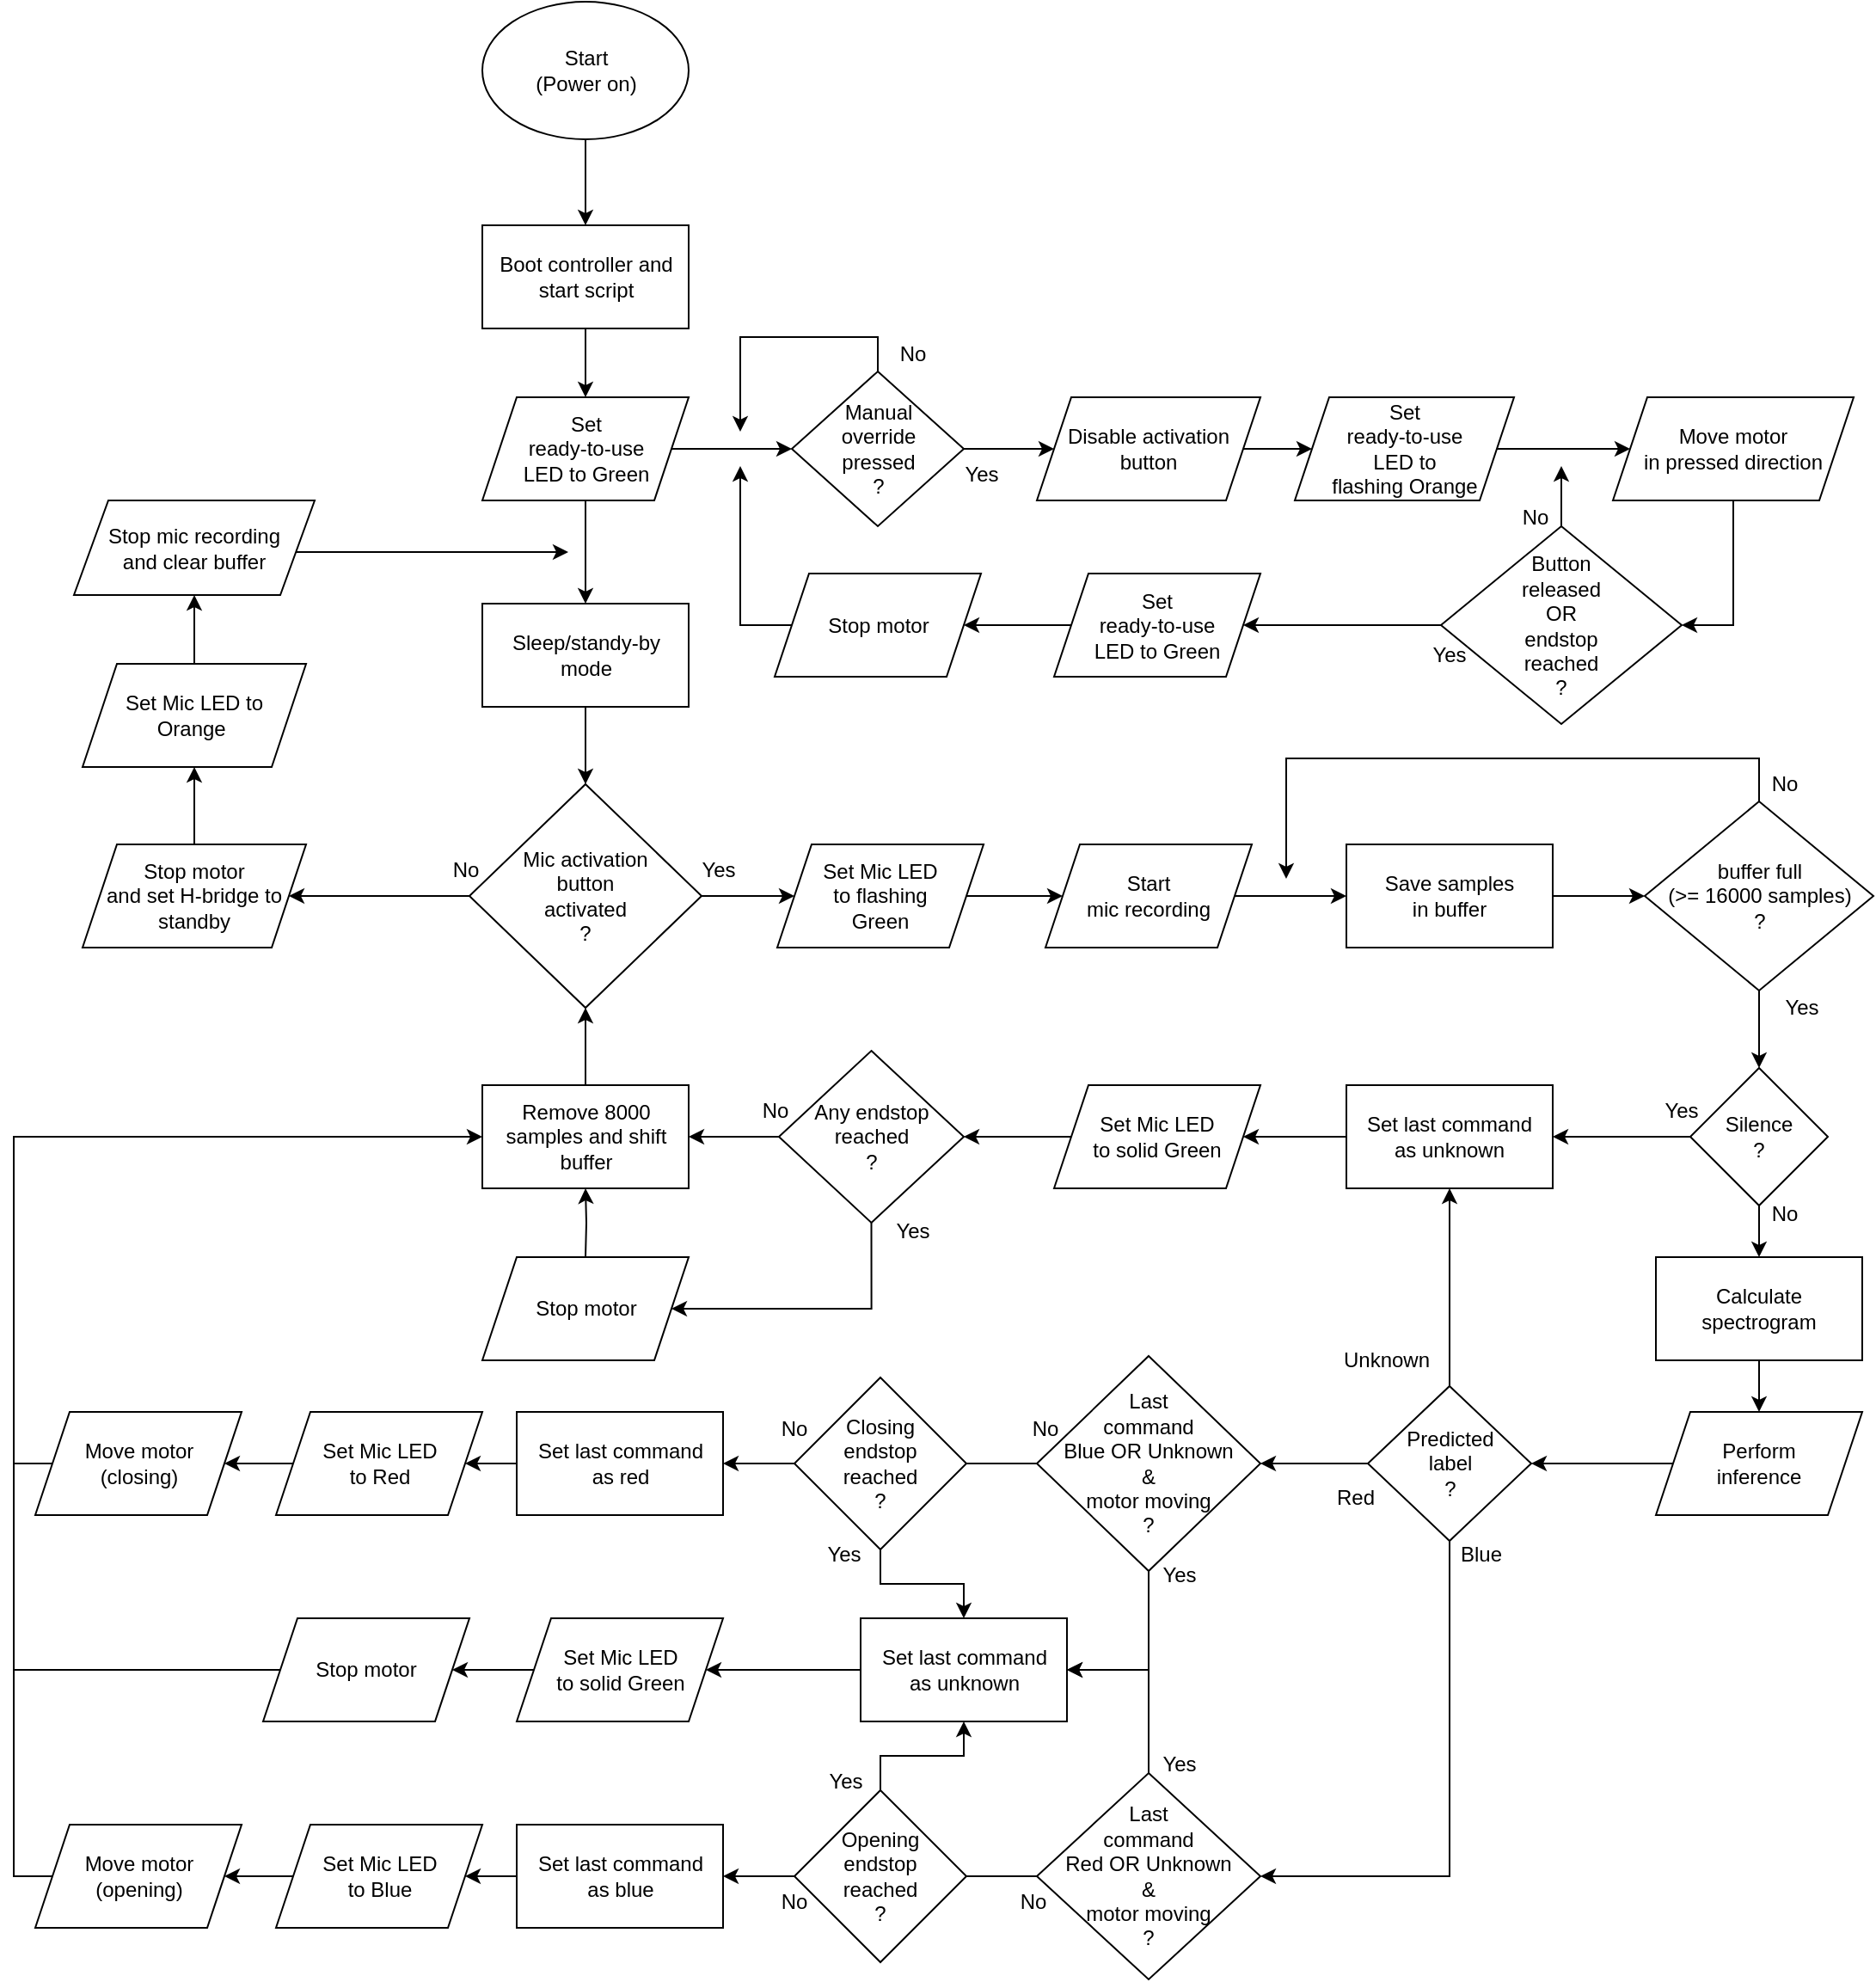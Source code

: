 <mxfile version="17.1.3" type="device"><diagram id="J5plFGRXhW9vF-Gtlup9" name="Page-1"><mxGraphModel dx="1865" dy="1658" grid="1" gridSize="10" guides="1" tooltips="1" connect="1" arrows="1" fold="1" page="1" pageScale="1" pageWidth="827" pageHeight="1169" math="0" shadow="0"><root><mxCell id="0"/><mxCell id="1" parent="0"/><mxCell id="-PSCBAO6sKov_9Q3bfPz-2" style="edgeStyle=orthogonalEdgeStyle;rounded=0;orthogonalLoop=1;jettySize=auto;html=1;exitX=0.5;exitY=1;exitDx=0;exitDy=0;entryX=0.5;entryY=0;entryDx=0;entryDy=0;" edge="1" parent="1" source="_ym-zlxyEIIe7Y3ao9NA-1" target="_ym-zlxyEIIe7Y3ao9NA-2"><mxGeometry relative="1" as="geometry"/></mxCell><mxCell id="_ym-zlxyEIIe7Y3ao9NA-1" value="Start&lt;br&gt;(Power on)" style="ellipse;whiteSpace=wrap;html=1;" parent="1" vertex="1"><mxGeometry x="182.5" y="-50" width="120" height="80" as="geometry"/></mxCell><mxCell id="-PSCBAO6sKov_9Q3bfPz-3" style="edgeStyle=orthogonalEdgeStyle;rounded=0;orthogonalLoop=1;jettySize=auto;html=1;exitX=0.5;exitY=1;exitDx=0;exitDy=0;entryX=0.5;entryY=0;entryDx=0;entryDy=0;" edge="1" parent="1" source="_ym-zlxyEIIe7Y3ao9NA-2" target="0yuQWfRNFefN2o3QIwew-13"><mxGeometry relative="1" as="geometry"/></mxCell><mxCell id="_ym-zlxyEIIe7Y3ao9NA-2" value="Boot controller and&lt;br&gt;start script" style="rounded=0;whiteSpace=wrap;html=1;" parent="1" vertex="1"><mxGeometry x="182.5" y="80" width="120" height="60" as="geometry"/></mxCell><mxCell id="_ym-zlxyEIIe7Y3ao9NA-5" style="edgeStyle=orthogonalEdgeStyle;rounded=0;orthogonalLoop=1;jettySize=auto;html=1;exitX=0.5;exitY=1;exitDx=0;exitDy=0;entryX=0.5;entryY=0;entryDx=0;entryDy=0;" parent="1" source="_ym-zlxyEIIe7Y3ao9NA-3" target="_ym-zlxyEIIe7Y3ao9NA-4" edge="1"><mxGeometry relative="1" as="geometry"/></mxCell><mxCell id="_ym-zlxyEIIe7Y3ao9NA-3" value="Sleep/standy-by&lt;br&gt;mode" style="rounded=0;whiteSpace=wrap;html=1;" parent="1" vertex="1"><mxGeometry x="182.5" y="300" width="120" height="60" as="geometry"/></mxCell><mxCell id="0yuQWfRNFefN2o3QIwew-4" style="edgeStyle=orthogonalEdgeStyle;rounded=0;orthogonalLoop=1;jettySize=auto;html=1;exitX=1;exitY=0.5;exitDx=0;exitDy=0;entryX=0;entryY=0.5;entryDx=0;entryDy=0;" parent="1" source="_ym-zlxyEIIe7Y3ao9NA-4" target="0yuQWfRNFefN2o3QIwew-5" edge="1"><mxGeometry relative="1" as="geometry"><mxPoint x="354" y="470.0" as="targetPoint"/></mxGeometry></mxCell><mxCell id="Xo-O440ZkrO7XwUu0spD-14" style="edgeStyle=orthogonalEdgeStyle;rounded=0;orthogonalLoop=1;jettySize=auto;html=1;exitX=0;exitY=0.5;exitDx=0;exitDy=0;entryX=1;entryY=0.5;entryDx=0;entryDy=0;" parent="1" source="_ym-zlxyEIIe7Y3ao9NA-4" target="Xo-O440ZkrO7XwUu0spD-13" edge="1"><mxGeometry relative="1" as="geometry"><mxPoint x="100" y="470.118" as="targetPoint"/></mxGeometry></mxCell><mxCell id="_ym-zlxyEIIe7Y3ao9NA-4" value="Mic activation&lt;br&gt;button&lt;br&gt;activated&lt;br&gt;?" style="rhombus;whiteSpace=wrap;html=1;" parent="1" vertex="1"><mxGeometry x="175" y="405" width="135" height="130" as="geometry"/></mxCell><mxCell id="_ym-zlxyEIIe7Y3ao9NA-22" style="edgeStyle=orthogonalEdgeStyle;rounded=0;orthogonalLoop=1;jettySize=auto;html=1;exitX=1;exitY=0.5;exitDx=0;exitDy=0;entryX=0;entryY=0.5;entryDx=0;entryDy=0;" parent="1" source="_ym-zlxyEIIe7Y3ao9NA-9" target="_ym-zlxyEIIe7Y3ao9NA-17" edge="1"><mxGeometry relative="1" as="geometry"/></mxCell><mxCell id="_ym-zlxyEIIe7Y3ao9NA-108" style="edgeStyle=orthogonalEdgeStyle;rounded=0;orthogonalLoop=1;jettySize=auto;html=1;exitX=0.5;exitY=0;exitDx=0;exitDy=0;" parent="1" source="_ym-zlxyEIIe7Y3ao9NA-9" edge="1"><mxGeometry relative="1" as="geometry"><mxPoint x="332.5" y="200" as="targetPoint"/><Array as="points"><mxPoint x="412.5" y="145"/><mxPoint x="332.5" y="145"/><mxPoint x="332.5" y="200"/></Array></mxGeometry></mxCell><mxCell id="_ym-zlxyEIIe7Y3ao9NA-9" value="Manual&lt;br&gt;override&lt;br&gt;pressed&lt;br&gt;?" style="rhombus;whiteSpace=wrap;html=1;" parent="1" vertex="1"><mxGeometry x="362.5" y="165" width="100" height="90" as="geometry"/></mxCell><mxCell id="_ym-zlxyEIIe7Y3ao9NA-19" style="edgeStyle=orthogonalEdgeStyle;rounded=0;orthogonalLoop=1;jettySize=auto;html=1;exitX=1;exitY=0.5;exitDx=0;exitDy=0;entryX=0;entryY=0.5;entryDx=0;entryDy=0;" parent="1" source="0yuQWfRNFefN2o3QIwew-11" target="_ym-zlxyEIIe7Y3ao9NA-18" edge="1"><mxGeometry relative="1" as="geometry"><mxPoint x="785" y="210" as="sourcePoint"/></mxGeometry></mxCell><mxCell id="0yuQWfRNFefN2o3QIwew-12" style="edgeStyle=orthogonalEdgeStyle;rounded=0;orthogonalLoop=1;jettySize=auto;html=1;exitX=1;exitY=0.5;exitDx=0;exitDy=0;entryX=0;entryY=0.5;entryDx=0;entryDy=0;" parent="1" source="_ym-zlxyEIIe7Y3ao9NA-17" target="0yuQWfRNFefN2o3QIwew-11" edge="1"><mxGeometry relative="1" as="geometry"/></mxCell><mxCell id="_ym-zlxyEIIe7Y3ao9NA-17" value="&lt;span&gt;Disable activation&lt;/span&gt;&lt;br&gt;&lt;span&gt;button&lt;/span&gt;" style="shape=parallelogram;perimeter=parallelogramPerimeter;whiteSpace=wrap;html=1;fixedSize=1;" parent="1" vertex="1"><mxGeometry x="505" y="180" width="130" height="60" as="geometry"/></mxCell><mxCell id="_ym-zlxyEIIe7Y3ao9NA-111" style="edgeStyle=orthogonalEdgeStyle;rounded=0;orthogonalLoop=1;jettySize=auto;html=1;exitX=0.5;exitY=1;exitDx=0;exitDy=0;entryX=1;entryY=0.5;entryDx=0;entryDy=0;" parent="1" source="_ym-zlxyEIIe7Y3ao9NA-18" target="_ym-zlxyEIIe7Y3ao9NA-109" edge="1"><mxGeometry relative="1" as="geometry"/></mxCell><mxCell id="_ym-zlxyEIIe7Y3ao9NA-18" value="Move motor&lt;br&gt;in pressed direction" style="shape=parallelogram;perimeter=parallelogramPerimeter;whiteSpace=wrap;html=1;fixedSize=1;" parent="1" vertex="1"><mxGeometry x="840" y="180" width="140" height="60" as="geometry"/></mxCell><mxCell id="_ym-zlxyEIIe7Y3ao9NA-112" style="edgeStyle=orthogonalEdgeStyle;rounded=0;orthogonalLoop=1;jettySize=auto;html=1;exitX=0;exitY=0.5;exitDx=0;exitDy=0;" parent="1" source="_ym-zlxyEIIe7Y3ao9NA-27" edge="1"><mxGeometry relative="1" as="geometry"><mxPoint x="332.5" y="220" as="targetPoint"/></mxGeometry></mxCell><mxCell id="_ym-zlxyEIIe7Y3ao9NA-27" value="&lt;span&gt;Stop motor&lt;/span&gt;" style="shape=parallelogram;perimeter=parallelogramPerimeter;whiteSpace=wrap;html=1;fixedSize=1;" parent="1" vertex="1"><mxGeometry x="352.5" y="282.5" width="120" height="60" as="geometry"/></mxCell><mxCell id="_ym-zlxyEIIe7Y3ao9NA-35" style="edgeStyle=orthogonalEdgeStyle;rounded=0;orthogonalLoop=1;jettySize=auto;html=1;exitX=1;exitY=0.5;exitDx=0;exitDy=0;entryX=0;entryY=0.5;entryDx=0;entryDy=0;" parent="1" source="_ym-zlxyEIIe7Y3ao9NA-29" target="_ym-zlxyEIIe7Y3ao9NA-34" edge="1"><mxGeometry relative="1" as="geometry"/></mxCell><mxCell id="_ym-zlxyEIIe7Y3ao9NA-29" value="Start&lt;br&gt;mic recording" style="shape=parallelogram;perimeter=parallelogramPerimeter;whiteSpace=wrap;html=1;fixedSize=1;" parent="1" vertex="1"><mxGeometry x="510" y="440" width="120" height="60" as="geometry"/></mxCell><mxCell id="_ym-zlxyEIIe7Y3ao9NA-118" style="edgeStyle=orthogonalEdgeStyle;rounded=0;orthogonalLoop=1;jettySize=auto;html=1;exitX=0.5;exitY=0;exitDx=0;exitDy=0;" parent="1" source="_ym-zlxyEIIe7Y3ao9NA-31" edge="1"><mxGeometry relative="1" as="geometry"><mxPoint x="232.5" y="270" as="targetPoint"/><Array as="points"><mxPoint x="15" y="270"/></Array></mxGeometry></mxCell><mxCell id="_ym-zlxyEIIe7Y3ao9NA-31" value="Stop mic recording&lt;br&gt;and clear buffer" style="shape=parallelogram;perimeter=parallelogramPerimeter;whiteSpace=wrap;html=1;fixedSize=1;" parent="1" vertex="1"><mxGeometry x="-55" y="240" width="140" height="55" as="geometry"/></mxCell><mxCell id="_ym-zlxyEIIe7Y3ao9NA-37" style="edgeStyle=orthogonalEdgeStyle;rounded=0;orthogonalLoop=1;jettySize=auto;html=1;exitX=1;exitY=0.5;exitDx=0;exitDy=0;" parent="1" source="_ym-zlxyEIIe7Y3ao9NA-34" target="_ym-zlxyEIIe7Y3ao9NA-36" edge="1"><mxGeometry relative="1" as="geometry"/></mxCell><mxCell id="_ym-zlxyEIIe7Y3ao9NA-34" value="Save samples&lt;br&gt;in buffer" style="rounded=0;whiteSpace=wrap;html=1;" parent="1" vertex="1"><mxGeometry x="685" y="440" width="120" height="60" as="geometry"/></mxCell><mxCell id="_ym-zlxyEIIe7Y3ao9NA-38" style="edgeStyle=orthogonalEdgeStyle;rounded=0;orthogonalLoop=1;jettySize=auto;html=1;exitX=0.5;exitY=0;exitDx=0;exitDy=0;" parent="1" source="_ym-zlxyEIIe7Y3ao9NA-36" edge="1"><mxGeometry relative="1" as="geometry"><mxPoint x="650" y="460" as="targetPoint"/><Array as="points"><mxPoint x="925" y="390"/><mxPoint x="650" y="390"/></Array></mxGeometry></mxCell><mxCell id="_ym-zlxyEIIe7Y3ao9NA-101" style="edgeStyle=orthogonalEdgeStyle;rounded=0;orthogonalLoop=1;jettySize=auto;html=1;exitX=0.5;exitY=1;exitDx=0;exitDy=0;entryX=0.5;entryY=0;entryDx=0;entryDy=0;" parent="1" source="_ym-zlxyEIIe7Y3ao9NA-36" target="_ym-zlxyEIIe7Y3ao9NA-100" edge="1"><mxGeometry relative="1" as="geometry"><mxPoint x="925" y="545" as="sourcePoint"/></mxGeometry></mxCell><mxCell id="_ym-zlxyEIIe7Y3ao9NA-36" value="buffer full&lt;br&gt;(&amp;gt;= 16000 samples)&lt;br&gt;?" style="rhombus;whiteSpace=wrap;html=1;" parent="1" vertex="1"><mxGeometry x="858.5" y="415" width="133" height="110" as="geometry"/></mxCell><mxCell id="_ym-zlxyEIIe7Y3ao9NA-48" style="edgeStyle=orthogonalEdgeStyle;rounded=0;orthogonalLoop=1;jettySize=auto;html=1;exitX=0.5;exitY=1;exitDx=0;exitDy=0;entryX=0.5;entryY=0;entryDx=0;entryDy=0;" parent="1" source="_ym-zlxyEIIe7Y3ao9NA-39" target="_ym-zlxyEIIe7Y3ao9NA-46" edge="1"><mxGeometry relative="1" as="geometry"/></mxCell><mxCell id="_ym-zlxyEIIe7Y3ao9NA-39" value="Calculate spectrogram" style="rounded=0;whiteSpace=wrap;html=1;" parent="1" vertex="1"><mxGeometry x="865" y="680" width="120" height="60" as="geometry"/></mxCell><mxCell id="_ym-zlxyEIIe7Y3ao9NA-104" style="edgeStyle=orthogonalEdgeStyle;rounded=0;orthogonalLoop=1;jettySize=auto;html=1;exitX=0;exitY=0.5;exitDx=0;exitDy=0;entryX=1;entryY=0.5;entryDx=0;entryDy=0;" parent="1" source="_ym-zlxyEIIe7Y3ao9NA-46" target="_ym-zlxyEIIe7Y3ao9NA-52" edge="1"><mxGeometry relative="1" as="geometry"/></mxCell><mxCell id="_ym-zlxyEIIe7Y3ao9NA-46" value="Perform&lt;br&gt;inference" style="shape=parallelogram;perimeter=parallelogramPerimeter;whiteSpace=wrap;html=1;fixedSize=1;" parent="1" vertex="1"><mxGeometry x="865" y="770" width="120" height="60" as="geometry"/></mxCell><mxCell id="_ym-zlxyEIIe7Y3ao9NA-76" style="edgeStyle=orthogonalEdgeStyle;rounded=0;orthogonalLoop=1;jettySize=auto;html=1;exitX=0;exitY=0.5;exitDx=0;exitDy=0;entryX=1;entryY=0.5;entryDx=0;entryDy=0;" parent="1" source="_ym-zlxyEIIe7Y3ao9NA-52" target="_ym-zlxyEIIe7Y3ao9NA-74" edge="1"><mxGeometry relative="1" as="geometry"/></mxCell><mxCell id="_ym-zlxyEIIe7Y3ao9NA-105" style="edgeStyle=orthogonalEdgeStyle;rounded=0;orthogonalLoop=1;jettySize=auto;html=1;exitX=0.5;exitY=1;exitDx=0;exitDy=0;entryX=1;entryY=0.5;entryDx=0;entryDy=0;" parent="1" source="_ym-zlxyEIIe7Y3ao9NA-52" target="_ym-zlxyEIIe7Y3ao9NA-75" edge="1"><mxGeometry relative="1" as="geometry"/></mxCell><mxCell id="-PSCBAO6sKov_9Q3bfPz-6" style="edgeStyle=orthogonalEdgeStyle;rounded=0;orthogonalLoop=1;jettySize=auto;html=1;exitX=0.5;exitY=0;exitDx=0;exitDy=0;entryX=0.5;entryY=1;entryDx=0;entryDy=0;" edge="1" parent="1" source="_ym-zlxyEIIe7Y3ao9NA-52" target="_ym-zlxyEIIe7Y3ao9NA-119"><mxGeometry relative="1" as="geometry"/></mxCell><mxCell id="_ym-zlxyEIIe7Y3ao9NA-52" value="Predicted&lt;br&gt;label&lt;br&gt;?" style="rhombus;whiteSpace=wrap;html=1;" parent="1" vertex="1"><mxGeometry x="697.5" y="755" width="95" height="90" as="geometry"/></mxCell><mxCell id="-PSCBAO6sKov_9Q3bfPz-9" style="edgeStyle=orthogonalEdgeStyle;rounded=0;orthogonalLoop=1;jettySize=auto;html=1;exitX=0.5;exitY=1;exitDx=0;exitDy=0;entryX=1;entryY=0.5;entryDx=0;entryDy=0;" edge="1" parent="1" source="_ym-zlxyEIIe7Y3ao9NA-54" target="-PSCBAO6sKov_9Q3bfPz-5"><mxGeometry relative="1" as="geometry"><Array as="points"><mxPoint x="409" y="710"/></Array></mxGeometry></mxCell><mxCell id="-PSCBAO6sKov_9Q3bfPz-10" style="edgeStyle=orthogonalEdgeStyle;rounded=0;orthogonalLoop=1;jettySize=auto;html=1;exitX=0;exitY=0.5;exitDx=0;exitDy=0;entryX=1;entryY=0.5;entryDx=0;entryDy=0;" edge="1" parent="1" source="_ym-zlxyEIIe7Y3ao9NA-54" target="_ym-zlxyEIIe7Y3ao9NA-49"><mxGeometry relative="1" as="geometry"/></mxCell><mxCell id="_ym-zlxyEIIe7Y3ao9NA-54" value="Any endstop&lt;br&gt;reached&lt;br&gt;?" style="rhombus;whiteSpace=wrap;html=1;" parent="1" vertex="1"><mxGeometry x="355" y="560" width="107.5" height="100" as="geometry"/></mxCell><mxCell id="_ym-zlxyEIIe7Y3ao9NA-57" style="edgeStyle=orthogonalEdgeStyle;rounded=0;orthogonalLoop=1;jettySize=auto;html=1;exitX=0.5;exitY=0;exitDx=0;exitDy=0;entryX=0.5;entryY=1;entryDx=0;entryDy=0;" parent="1" target="_ym-zlxyEIIe7Y3ao9NA-49" edge="1"><mxGeometry relative="1" as="geometry"><mxPoint x="242.5" y="680" as="sourcePoint"/></mxGeometry></mxCell><mxCell id="Xo-O440ZkrO7XwUu0spD-23" style="edgeStyle=orthogonalEdgeStyle;rounded=0;orthogonalLoop=1;jettySize=auto;html=1;exitX=0;exitY=0.5;exitDx=0;exitDy=0;entryX=0;entryY=0.5;entryDx=0;entryDy=0;" parent="1" source="_ym-zlxyEIIe7Y3ao9NA-65" target="_ym-zlxyEIIe7Y3ao9NA-49" edge="1"><mxGeometry relative="1" as="geometry"><Array as="points"><mxPoint x="-90" y="800"/><mxPoint x="-90" y="610"/></Array></mxGeometry></mxCell><mxCell id="_ym-zlxyEIIe7Y3ao9NA-65" value="Move motor&lt;br&gt;(closing)" style="shape=parallelogram;perimeter=parallelogramPerimeter;whiteSpace=wrap;html=1;fixedSize=1;" parent="1" vertex="1"><mxGeometry x="-77.5" y="770" width="120" height="60" as="geometry"/></mxCell><mxCell id="_ym-zlxyEIIe7Y3ao9NA-80" style="edgeStyle=orthogonalEdgeStyle;rounded=0;orthogonalLoop=1;jettySize=auto;html=1;exitX=0;exitY=0.5;exitDx=0;exitDy=0;entryX=1;entryY=0.5;entryDx=0;entryDy=0;" parent="1" source="_ym-zlxyEIIe7Y3ao9NA-66" target="_ym-zlxyEIIe7Y3ao9NA-79" edge="1"><mxGeometry relative="1" as="geometry"/></mxCell><mxCell id="_ym-zlxyEIIe7Y3ao9NA-66" value="Set last command&lt;br&gt;as red" style="rounded=0;whiteSpace=wrap;html=1;" parent="1" vertex="1"><mxGeometry x="202.5" y="770" width="120" height="60" as="geometry"/></mxCell><mxCell id="_ym-zlxyEIIe7Y3ao9NA-67" value="Move motor&lt;br&gt;(opening)" style="shape=parallelogram;perimeter=parallelogramPerimeter;whiteSpace=wrap;html=1;fixedSize=1;" parent="1" vertex="1"><mxGeometry x="-77.5" y="1010" width="120" height="60" as="geometry"/></mxCell><mxCell id="_ym-zlxyEIIe7Y3ao9NA-83" style="edgeStyle=orthogonalEdgeStyle;rounded=0;orthogonalLoop=1;jettySize=auto;html=1;exitX=0;exitY=0.5;exitDx=0;exitDy=0;entryX=1;entryY=0.5;entryDx=0;entryDy=0;" parent="1" source="_ym-zlxyEIIe7Y3ao9NA-68" target="_ym-zlxyEIIe7Y3ao9NA-82" edge="1"><mxGeometry relative="1" as="geometry"/></mxCell><mxCell id="_ym-zlxyEIIe7Y3ao9NA-68" value="Set last command&lt;br&gt;as blue" style="rounded=0;whiteSpace=wrap;html=1;" parent="1" vertex="1"><mxGeometry x="202.5" y="1010" width="120" height="60" as="geometry"/></mxCell><mxCell id="_ym-zlxyEIIe7Y3ao9NA-85" style="edgeStyle=orthogonalEdgeStyle;rounded=0;orthogonalLoop=1;jettySize=auto;html=1;exitX=0;exitY=0.5;exitDx=0;exitDy=0;entryX=1;entryY=0.5;entryDx=0;entryDy=0;startArrow=none;" parent="1" source="Xo-O440ZkrO7XwUu0spD-1" target="_ym-zlxyEIIe7Y3ao9NA-66" edge="1"><mxGeometry relative="1" as="geometry"/></mxCell><mxCell id="_ym-zlxyEIIe7Y3ao9NA-126" style="edgeStyle=orthogonalEdgeStyle;rounded=0;orthogonalLoop=1;jettySize=auto;html=1;exitX=0.5;exitY=1;exitDx=0;exitDy=0;entryX=1;entryY=0.5;entryDx=0;entryDy=0;" parent="1" source="_ym-zlxyEIIe7Y3ao9NA-74" target="_ym-zlxyEIIe7Y3ao9NA-122" edge="1"><mxGeometry relative="1" as="geometry"/></mxCell><mxCell id="_ym-zlxyEIIe7Y3ao9NA-74" value="Last&lt;br&gt;command&lt;br&gt;Blue OR Unknown&lt;br&gt;&amp;amp;&lt;br&gt;motor moving&lt;br&gt;?" style="rhombus;whiteSpace=wrap;html=1;" parent="1" vertex="1"><mxGeometry x="505" y="737.5" width="130" height="125" as="geometry"/></mxCell><mxCell id="_ym-zlxyEIIe7Y3ao9NA-90" style="edgeStyle=orthogonalEdgeStyle;rounded=0;orthogonalLoop=1;jettySize=auto;html=1;exitX=0;exitY=0.5;exitDx=0;exitDy=0;entryX=1;entryY=0.5;entryDx=0;entryDy=0;startArrow=none;" parent="1" source="Xo-O440ZkrO7XwUu0spD-3" target="_ym-zlxyEIIe7Y3ao9NA-68" edge="1"><mxGeometry relative="1" as="geometry"/></mxCell><mxCell id="_ym-zlxyEIIe7Y3ao9NA-124" style="edgeStyle=orthogonalEdgeStyle;rounded=0;orthogonalLoop=1;jettySize=auto;html=1;exitX=0.5;exitY=0;exitDx=0;exitDy=0;entryX=1;entryY=0.5;entryDx=0;entryDy=0;" parent="1" source="_ym-zlxyEIIe7Y3ao9NA-75" target="_ym-zlxyEIIe7Y3ao9NA-122" edge="1"><mxGeometry relative="1" as="geometry"/></mxCell><mxCell id="_ym-zlxyEIIe7Y3ao9NA-75" value="Last&lt;br&gt;command&lt;br&gt;Red OR Unknown&lt;br&gt;&amp;amp;&lt;br&gt;motor moving&lt;br&gt;?" style="rhombus;whiteSpace=wrap;html=1;" parent="1" vertex="1"><mxGeometry x="505" y="980" width="130" height="120" as="geometry"/></mxCell><mxCell id="_ym-zlxyEIIe7Y3ao9NA-81" style="edgeStyle=orthogonalEdgeStyle;rounded=0;orthogonalLoop=1;jettySize=auto;html=1;exitX=0;exitY=0.5;exitDx=0;exitDy=0;entryX=1;entryY=0.5;entryDx=0;entryDy=0;" parent="1" source="_ym-zlxyEIIe7Y3ao9NA-79" target="_ym-zlxyEIIe7Y3ao9NA-65" edge="1"><mxGeometry relative="1" as="geometry"/></mxCell><mxCell id="_ym-zlxyEIIe7Y3ao9NA-79" value="Set Mic LED&lt;br&gt;to Red" style="shape=parallelogram;perimeter=parallelogramPerimeter;whiteSpace=wrap;html=1;fixedSize=1;" parent="1" vertex="1"><mxGeometry x="62.5" y="770" width="120" height="60" as="geometry"/></mxCell><mxCell id="_ym-zlxyEIIe7Y3ao9NA-84" style="edgeStyle=orthogonalEdgeStyle;rounded=0;orthogonalLoop=1;jettySize=auto;html=1;exitX=0;exitY=0.5;exitDx=0;exitDy=0;entryX=1;entryY=0.5;entryDx=0;entryDy=0;" parent="1" source="_ym-zlxyEIIe7Y3ao9NA-82" target="_ym-zlxyEIIe7Y3ao9NA-67" edge="1"><mxGeometry relative="1" as="geometry"/></mxCell><mxCell id="_ym-zlxyEIIe7Y3ao9NA-82" value="Set Mic LED&lt;br&gt;to Blue" style="shape=parallelogram;perimeter=parallelogramPerimeter;whiteSpace=wrap;html=1;fixedSize=1;" parent="1" vertex="1"><mxGeometry x="62.5" y="1010" width="120" height="60" as="geometry"/></mxCell><mxCell id="_ym-zlxyEIIe7Y3ao9NA-87" value="&lt;span&gt;Stop motor&lt;/span&gt;" style="shape=parallelogram;perimeter=parallelogramPerimeter;whiteSpace=wrap;html=1;fixedSize=1;" parent="1" vertex="1"><mxGeometry x="55" y="890" width="120" height="60" as="geometry"/></mxCell><mxCell id="_ym-zlxyEIIe7Y3ao9NA-95" style="edgeStyle=orthogonalEdgeStyle;rounded=0;orthogonalLoop=1;jettySize=auto;html=1;exitX=0;exitY=0.5;exitDx=0;exitDy=0;entryX=1;entryY=0.5;entryDx=0;entryDy=0;" parent="1" source="_ym-zlxyEIIe7Y3ao9NA-94" target="_ym-zlxyEIIe7Y3ao9NA-87" edge="1"><mxGeometry relative="1" as="geometry"/></mxCell><mxCell id="_ym-zlxyEIIe7Y3ao9NA-94" value="Set Mic LED&lt;br&gt;to solid Green" style="shape=parallelogram;perimeter=parallelogramPerimeter;whiteSpace=wrap;html=1;fixedSize=1;" parent="1" vertex="1"><mxGeometry x="202.5" y="890" width="120" height="60" as="geometry"/></mxCell><mxCell id="_ym-zlxyEIIe7Y3ao9NA-102" style="edgeStyle=orthogonalEdgeStyle;rounded=0;orthogonalLoop=1;jettySize=auto;html=1;exitX=0.5;exitY=1;exitDx=0;exitDy=0;entryX=0.5;entryY=0;entryDx=0;entryDy=0;" parent="1" source="_ym-zlxyEIIe7Y3ao9NA-100" target="_ym-zlxyEIIe7Y3ao9NA-39" edge="1"><mxGeometry relative="1" as="geometry"><mxPoint x="925" y="680" as="targetPoint"/></mxGeometry></mxCell><mxCell id="-PSCBAO6sKov_9Q3bfPz-11" style="edgeStyle=orthogonalEdgeStyle;rounded=0;orthogonalLoop=1;jettySize=auto;html=1;exitX=0;exitY=0.5;exitDx=0;exitDy=0;entryX=1;entryY=0.5;entryDx=0;entryDy=0;" edge="1" parent="1" source="_ym-zlxyEIIe7Y3ao9NA-100" target="_ym-zlxyEIIe7Y3ao9NA-119"><mxGeometry relative="1" as="geometry"/></mxCell><mxCell id="_ym-zlxyEIIe7Y3ao9NA-100" value="Silence&lt;br&gt;?" style="rhombus;whiteSpace=wrap;html=1;" parent="1" vertex="1"><mxGeometry x="885" y="570" width="80" height="80" as="geometry"/></mxCell><mxCell id="_ym-zlxyEIIe7Y3ao9NA-113" style="edgeStyle=orthogonalEdgeStyle;rounded=0;orthogonalLoop=1;jettySize=auto;html=1;exitX=0;exitY=0.5;exitDx=0;exitDy=0;entryX=1;entryY=0.5;entryDx=0;entryDy=0;" parent="1" source="_ym-zlxyEIIe7Y3ao9NA-109" target="0yuQWfRNFefN2o3QIwew-15" edge="1"><mxGeometry relative="1" as="geometry"><mxPoint x="690" y="312.5" as="targetPoint"/></mxGeometry></mxCell><mxCell id="_ym-zlxyEIIe7Y3ao9NA-115" style="edgeStyle=orthogonalEdgeStyle;rounded=0;orthogonalLoop=1;jettySize=auto;html=1;exitX=0.5;exitY=0;exitDx=0;exitDy=0;" parent="1" source="_ym-zlxyEIIe7Y3ao9NA-109" edge="1"><mxGeometry relative="1" as="geometry"><mxPoint x="810" y="220" as="targetPoint"/></mxGeometry></mxCell><mxCell id="_ym-zlxyEIIe7Y3ao9NA-109" value="Button&lt;br&gt;released&lt;br&gt;OR&lt;br&gt;endstop&lt;br&gt;reached&lt;br&gt;?" style="rhombus;whiteSpace=wrap;html=1;" parent="1" vertex="1"><mxGeometry x="740" y="255" width="140" height="115" as="geometry"/></mxCell><mxCell id="-PSCBAO6sKov_9Q3bfPz-8" style="edgeStyle=orthogonalEdgeStyle;rounded=0;orthogonalLoop=1;jettySize=auto;html=1;exitX=0;exitY=0.5;exitDx=0;exitDy=0;" edge="1" parent="1" source="_ym-zlxyEIIe7Y3ao9NA-119" target="0yuQWfRNFefN2o3QIwew-6"><mxGeometry relative="1" as="geometry"/></mxCell><mxCell id="_ym-zlxyEIIe7Y3ao9NA-119" value="Set last command&lt;br&gt;as unknown" style="rounded=0;whiteSpace=wrap;html=1;" parent="1" vertex="1"><mxGeometry x="685" y="580" width="120" height="60" as="geometry"/></mxCell><mxCell id="_ym-zlxyEIIe7Y3ao9NA-127" style="edgeStyle=orthogonalEdgeStyle;rounded=0;orthogonalLoop=1;jettySize=auto;html=1;exitX=0;exitY=0.5;exitDx=0;exitDy=0;entryX=1;entryY=0.5;entryDx=0;entryDy=0;" parent="1" source="_ym-zlxyEIIe7Y3ao9NA-122" target="_ym-zlxyEIIe7Y3ao9NA-94" edge="1"><mxGeometry relative="1" as="geometry"/></mxCell><mxCell id="_ym-zlxyEIIe7Y3ao9NA-122" value="Set last command&lt;br&gt;as unknown" style="rounded=0;whiteSpace=wrap;html=1;" parent="1" vertex="1"><mxGeometry x="402.5" y="890" width="120" height="60" as="geometry"/></mxCell><mxCell id="_ym-zlxyEIIe7Y3ao9NA-129" value="" style="endArrow=none;html=1;rounded=0;exitX=0;exitY=0.5;exitDx=0;exitDy=0;" parent="1" source="_ym-zlxyEIIe7Y3ao9NA-87" edge="1"><mxGeometry width="50" height="50" relative="1" as="geometry"><mxPoint x="-147.5" y="910" as="sourcePoint"/><mxPoint x="-90" y="800" as="targetPoint"/><Array as="points"><mxPoint x="-90" y="920"/></Array></mxGeometry></mxCell><mxCell id="_ym-zlxyEIIe7Y3ao9NA-130" value="" style="endArrow=none;html=1;rounded=0;exitX=0;exitY=0.5;exitDx=0;exitDy=0;" parent="1" source="_ym-zlxyEIIe7Y3ao9NA-67" edge="1"><mxGeometry width="50" height="50" relative="1" as="geometry"><mxPoint x="-157.5" y="1010" as="sourcePoint"/><mxPoint x="-90" y="920" as="targetPoint"/><Array as="points"><mxPoint x="-90" y="1040"/></Array></mxGeometry></mxCell><mxCell id="_ym-zlxyEIIe7Y3ao9NA-131" value="No" style="text;html=1;strokeColor=none;fillColor=none;align=center;verticalAlign=middle;whiteSpace=wrap;rounded=0;" parent="1" vertex="1"><mxGeometry x="142.5" y="440" width="60" height="30" as="geometry"/></mxCell><mxCell id="_ym-zlxyEIIe7Y3ao9NA-132" value="No" style="text;html=1;strokeColor=none;fillColor=none;align=center;verticalAlign=middle;whiteSpace=wrap;rounded=0;" parent="1" vertex="1"><mxGeometry x="402.5" y="140" width="60" height="30" as="geometry"/></mxCell><mxCell id="_ym-zlxyEIIe7Y3ao9NA-133" value="No" style="text;html=1;strokeColor=none;fillColor=none;align=center;verticalAlign=middle;whiteSpace=wrap;rounded=0;" parent="1" vertex="1"><mxGeometry x="765" y="240" width="60" height="20" as="geometry"/></mxCell><mxCell id="_ym-zlxyEIIe7Y3ao9NA-134" value="No" style="text;html=1;strokeColor=none;fillColor=none;align=center;verticalAlign=middle;whiteSpace=wrap;rounded=0;" parent="1" vertex="1"><mxGeometry x="910" y="640" width="60" height="30" as="geometry"/></mxCell><mxCell id="_ym-zlxyEIIe7Y3ao9NA-135" value="No" style="text;html=1;strokeColor=none;fillColor=none;align=center;verticalAlign=middle;whiteSpace=wrap;rounded=0;" parent="1" vertex="1"><mxGeometry x="910" y="390" width="60" height="30" as="geometry"/></mxCell><mxCell id="_ym-zlxyEIIe7Y3ao9NA-136" value="No" style="text;html=1;strokeColor=none;fillColor=none;align=center;verticalAlign=middle;whiteSpace=wrap;rounded=0;" parent="1" vertex="1"><mxGeometry x="322.5" y="580" width="60" height="30" as="geometry"/></mxCell><mxCell id="_ym-zlxyEIIe7Y3ao9NA-137" value="No" style="text;html=1;strokeColor=none;fillColor=none;align=center;verticalAlign=middle;whiteSpace=wrap;rounded=0;" parent="1" vertex="1"><mxGeometry x="480" y="770" width="60" height="20" as="geometry"/></mxCell><mxCell id="_ym-zlxyEIIe7Y3ao9NA-138" value="No" style="text;html=1;strokeColor=none;fillColor=none;align=center;verticalAlign=middle;whiteSpace=wrap;rounded=0;" parent="1" vertex="1"><mxGeometry x="472.5" y="1040" width="60" height="30" as="geometry"/></mxCell><mxCell id="_ym-zlxyEIIe7Y3ao9NA-139" value="Yes" style="text;html=1;strokeColor=none;fillColor=none;align=center;verticalAlign=middle;whiteSpace=wrap;rounded=0;" parent="1" vertex="1"><mxGeometry x="290" y="440" width="60" height="30" as="geometry"/></mxCell><mxCell id="_ym-zlxyEIIe7Y3ao9NA-140" value="Yes" style="text;html=1;strokeColor=none;fillColor=none;align=center;verticalAlign=middle;whiteSpace=wrap;rounded=0;" parent="1" vertex="1"><mxGeometry x="442.5" y="210" width="60" height="30" as="geometry"/></mxCell><mxCell id="_ym-zlxyEIIe7Y3ao9NA-141" value="Yes" style="text;html=1;strokeColor=none;fillColor=none;align=center;verticalAlign=middle;whiteSpace=wrap;rounded=0;" parent="1" vertex="1"><mxGeometry x="715" y="315" width="60" height="30" as="geometry"/></mxCell><mxCell id="_ym-zlxyEIIe7Y3ao9NA-142" value="Yes" style="text;html=1;strokeColor=none;fillColor=none;align=center;verticalAlign=middle;whiteSpace=wrap;rounded=0;" parent="1" vertex="1"><mxGeometry x="920" y="520" width="60" height="30" as="geometry"/></mxCell><mxCell id="_ym-zlxyEIIe7Y3ao9NA-143" value="Yes" style="text;html=1;strokeColor=none;fillColor=none;align=center;verticalAlign=middle;whiteSpace=wrap;rounded=0;" parent="1" vertex="1"><mxGeometry x="850" y="580" width="60" height="30" as="geometry"/></mxCell><mxCell id="_ym-zlxyEIIe7Y3ao9NA-144" value="Yes" style="text;html=1;strokeColor=none;fillColor=none;align=center;verticalAlign=middle;whiteSpace=wrap;rounded=0;" parent="1" vertex="1"><mxGeometry x="557.5" y="850" width="60" height="30" as="geometry"/></mxCell><mxCell id="_ym-zlxyEIIe7Y3ao9NA-145" value="Yes" style="text;html=1;strokeColor=none;fillColor=none;align=center;verticalAlign=middle;whiteSpace=wrap;rounded=0;" parent="1" vertex="1"><mxGeometry x="557.5" y="960" width="60" height="30" as="geometry"/></mxCell><mxCell id="_ym-zlxyEIIe7Y3ao9NA-146" value="Unknown" style="text;html=1;align=center;verticalAlign=middle;resizable=0;points=[];autosize=1;strokeColor=none;fillColor=none;" parent="1" vertex="1"><mxGeometry x="672.5" y="730" width="70" height="20" as="geometry"/></mxCell><mxCell id="_ym-zlxyEIIe7Y3ao9NA-147" value="Red" style="text;html=1;align=center;verticalAlign=middle;resizable=0;points=[];autosize=1;strokeColor=none;fillColor=none;" parent="1" vertex="1"><mxGeometry x="670" y="810" width="40" height="20" as="geometry"/></mxCell><mxCell id="_ym-zlxyEIIe7Y3ao9NA-148" value="Blue" style="text;html=1;align=center;verticalAlign=middle;resizable=0;points=[];autosize=1;strokeColor=none;fillColor=none;" parent="1" vertex="1"><mxGeometry x="742.5" y="842.5" width="40" height="20" as="geometry"/></mxCell><mxCell id="_ym-zlxyEIIe7Y3ao9NA-149" value="Yes" style="text;html=1;strokeColor=none;fillColor=none;align=center;verticalAlign=middle;whiteSpace=wrap;rounded=0;" parent="1" vertex="1"><mxGeometry x="402.5" y="650" width="60" height="30" as="geometry"/></mxCell><mxCell id="0yuQWfRNFefN2o3QIwew-3" style="edgeStyle=orthogonalEdgeStyle;rounded=0;orthogonalLoop=1;jettySize=auto;html=1;exitX=1;exitY=0.5;exitDx=0;exitDy=0;" parent="1" source="0yuQWfRNFefN2o3QIwew-5" target="_ym-zlxyEIIe7Y3ao9NA-29" edge="1"><mxGeometry relative="1" as="geometry"><mxPoint x="474" y="470.0" as="sourcePoint"/></mxGeometry></mxCell><mxCell id="0yuQWfRNFefN2o3QIwew-5" value="Set Mic LED&lt;br&gt;to flashing &lt;br&gt;Green" style="shape=parallelogram;perimeter=parallelogramPerimeter;whiteSpace=wrap;html=1;fixedSize=1;" parent="1" vertex="1"><mxGeometry x="354" y="440" width="120" height="60" as="geometry"/></mxCell><mxCell id="0yuQWfRNFefN2o3QIwew-7" style="edgeStyle=orthogonalEdgeStyle;rounded=0;orthogonalLoop=1;jettySize=auto;html=1;exitX=0;exitY=0.5;exitDx=0;exitDy=0;entryX=1;entryY=0.5;entryDx=0;entryDy=0;" parent="1" source="0yuQWfRNFefN2o3QIwew-6" target="_ym-zlxyEIIe7Y3ao9NA-54" edge="1"><mxGeometry relative="1" as="geometry"><mxPoint x="462.5" y="610" as="targetPoint"/></mxGeometry></mxCell><mxCell id="0yuQWfRNFefN2o3QIwew-6" value="Set Mic LED&lt;br&gt;to solid Green" style="shape=parallelogram;perimeter=parallelogramPerimeter;whiteSpace=wrap;html=1;fixedSize=1;" parent="1" vertex="1"><mxGeometry x="515" y="580" width="120" height="60" as="geometry"/></mxCell><mxCell id="0yuQWfRNFefN2o3QIwew-11" value="Set &lt;br&gt;ready-to-use&lt;br&gt;LED to &lt;br&gt;flashing Orange" style="shape=parallelogram;perimeter=parallelogramPerimeter;whiteSpace=wrap;html=1;fixedSize=1;" parent="1" vertex="1"><mxGeometry x="655" y="180" width="127.5" height="60" as="geometry"/></mxCell><mxCell id="-PSCBAO6sKov_9Q3bfPz-1" style="edgeStyle=orthogonalEdgeStyle;rounded=0;orthogonalLoop=1;jettySize=auto;html=1;exitX=1;exitY=0.5;exitDx=0;exitDy=0;entryX=0;entryY=0.5;entryDx=0;entryDy=0;" edge="1" parent="1" source="0yuQWfRNFefN2o3QIwew-13" target="_ym-zlxyEIIe7Y3ao9NA-9"><mxGeometry relative="1" as="geometry"><mxPoint x="330" y="210" as="targetPoint"/></mxGeometry></mxCell><mxCell id="-PSCBAO6sKov_9Q3bfPz-4" style="edgeStyle=orthogonalEdgeStyle;rounded=0;orthogonalLoop=1;jettySize=auto;html=1;exitX=0.5;exitY=1;exitDx=0;exitDy=0;entryX=0.5;entryY=0;entryDx=0;entryDy=0;" edge="1" parent="1" source="0yuQWfRNFefN2o3QIwew-13" target="_ym-zlxyEIIe7Y3ao9NA-3"><mxGeometry relative="1" as="geometry"/></mxCell><mxCell id="0yuQWfRNFefN2o3QIwew-13" value="Set&lt;br&gt;ready-to-use&lt;br&gt;LED to Green" style="shape=parallelogram;perimeter=parallelogramPerimeter;whiteSpace=wrap;html=1;fixedSize=1;" parent="1" vertex="1"><mxGeometry x="182.5" y="180" width="120" height="60" as="geometry"/></mxCell><mxCell id="0yuQWfRNFefN2o3QIwew-17" style="edgeStyle=orthogonalEdgeStyle;rounded=0;orthogonalLoop=1;jettySize=auto;html=1;exitX=0;exitY=0.5;exitDx=0;exitDy=0;entryX=1;entryY=0.5;entryDx=0;entryDy=0;" parent="1" source="0yuQWfRNFefN2o3QIwew-15" target="_ym-zlxyEIIe7Y3ao9NA-27" edge="1"><mxGeometry relative="1" as="geometry"/></mxCell><mxCell id="0yuQWfRNFefN2o3QIwew-15" value="Set&lt;br&gt;ready-to-use&lt;br&gt;LED to Green" style="shape=parallelogram;perimeter=parallelogramPerimeter;whiteSpace=wrap;html=1;fixedSize=1;" parent="1" vertex="1"><mxGeometry x="515" y="282.5" width="120" height="60" as="geometry"/></mxCell><mxCell id="-PSCBAO6sKov_9Q3bfPz-12" style="edgeStyle=orthogonalEdgeStyle;rounded=0;orthogonalLoop=1;jettySize=auto;html=1;exitX=0.5;exitY=1;exitDx=0;exitDy=0;entryX=0.5;entryY=0;entryDx=0;entryDy=0;" edge="1" parent="1" source="Xo-O440ZkrO7XwUu0spD-1" target="_ym-zlxyEIIe7Y3ao9NA-122"><mxGeometry relative="1" as="geometry"/></mxCell><mxCell id="Xo-O440ZkrO7XwUu0spD-1" value="Closing&lt;br&gt;endstop&lt;br&gt;reached&lt;br&gt;?" style="rhombus;whiteSpace=wrap;html=1;" parent="1" vertex="1"><mxGeometry x="364" y="750" width="100" height="100" as="geometry"/></mxCell><mxCell id="Xo-O440ZkrO7XwUu0spD-2" value="" style="edgeStyle=orthogonalEdgeStyle;rounded=0;orthogonalLoop=1;jettySize=auto;html=1;exitX=0;exitY=0.5;exitDx=0;exitDy=0;entryX=1;entryY=0.5;entryDx=0;entryDy=0;endArrow=none;" parent="1" source="_ym-zlxyEIIe7Y3ao9NA-74" target="Xo-O440ZkrO7XwUu0spD-1" edge="1"><mxGeometry relative="1" as="geometry"><mxPoint x="505" y="800" as="sourcePoint"/><mxPoint x="322.5" y="800" as="targetPoint"/></mxGeometry></mxCell><mxCell id="-PSCBAO6sKov_9Q3bfPz-15" style="edgeStyle=orthogonalEdgeStyle;rounded=0;orthogonalLoop=1;jettySize=auto;html=1;exitX=0.5;exitY=0;exitDx=0;exitDy=0;entryX=0.5;entryY=1;entryDx=0;entryDy=0;" edge="1" parent="1" source="Xo-O440ZkrO7XwUu0spD-3" target="_ym-zlxyEIIe7Y3ao9NA-122"><mxGeometry relative="1" as="geometry"/></mxCell><mxCell id="Xo-O440ZkrO7XwUu0spD-3" value="Opening&lt;br&gt;endstop&lt;br&gt;reached&lt;br&gt;?" style="rhombus;whiteSpace=wrap;html=1;" parent="1" vertex="1"><mxGeometry x="364" y="990" width="100" height="100" as="geometry"/></mxCell><mxCell id="Xo-O440ZkrO7XwUu0spD-4" value="" style="edgeStyle=orthogonalEdgeStyle;rounded=0;orthogonalLoop=1;jettySize=auto;html=1;exitX=0;exitY=0.5;exitDx=0;exitDy=0;entryX=1;entryY=0.5;entryDx=0;entryDy=0;endArrow=none;" parent="1" source="_ym-zlxyEIIe7Y3ao9NA-75" target="Xo-O440ZkrO7XwUu0spD-3" edge="1"><mxGeometry relative="1" as="geometry"><mxPoint x="505" y="1040" as="sourcePoint"/><mxPoint x="322.5" y="1040" as="targetPoint"/></mxGeometry></mxCell><mxCell id="Xo-O440ZkrO7XwUu0spD-9" value="No" style="text;html=1;strokeColor=none;fillColor=none;align=center;verticalAlign=middle;whiteSpace=wrap;rounded=0;" parent="1" vertex="1"><mxGeometry x="334" y="770" width="60" height="20" as="geometry"/></mxCell><mxCell id="Xo-O440ZkrO7XwUu0spD-10" value="No" style="text;html=1;strokeColor=none;fillColor=none;align=center;verticalAlign=middle;whiteSpace=wrap;rounded=0;" parent="1" vertex="1"><mxGeometry x="334" y="1045" width="60" height="20" as="geometry"/></mxCell><mxCell id="Xo-O440ZkrO7XwUu0spD-11" value="Yes" style="text;html=1;strokeColor=none;fillColor=none;align=center;verticalAlign=middle;whiteSpace=wrap;rounded=0;" parent="1" vertex="1"><mxGeometry x="362.5" y="837.5" width="60" height="30" as="geometry"/></mxCell><mxCell id="Xo-O440ZkrO7XwUu0spD-12" value="Yes" style="text;html=1;strokeColor=none;fillColor=none;align=center;verticalAlign=middle;whiteSpace=wrap;rounded=0;" parent="1" vertex="1"><mxGeometry x="364" y="970" width="60" height="30" as="geometry"/></mxCell><mxCell id="Xo-O440ZkrO7XwUu0spD-18" style="edgeStyle=orthogonalEdgeStyle;rounded=0;orthogonalLoop=1;jettySize=auto;html=1;exitX=0.5;exitY=0;exitDx=0;exitDy=0;entryX=0.5;entryY=1;entryDx=0;entryDy=0;" parent="1" source="Xo-O440ZkrO7XwUu0spD-13" target="Xo-O440ZkrO7XwUu0spD-17" edge="1"><mxGeometry relative="1" as="geometry"/></mxCell><mxCell id="Xo-O440ZkrO7XwUu0spD-13" value="Stop motor&lt;br&gt;and set H-bridge to standby" style="shape=parallelogram;perimeter=parallelogramPerimeter;whiteSpace=wrap;html=1;fixedSize=1;" parent="1" vertex="1"><mxGeometry x="-50" y="440" width="130" height="60" as="geometry"/></mxCell><mxCell id="Xo-O440ZkrO7XwUu0spD-19" style="edgeStyle=orthogonalEdgeStyle;rounded=0;orthogonalLoop=1;jettySize=auto;html=1;exitX=0.5;exitY=0;exitDx=0;exitDy=0;entryX=0.5;entryY=1;entryDx=0;entryDy=0;" parent="1" source="Xo-O440ZkrO7XwUu0spD-17" target="_ym-zlxyEIIe7Y3ao9NA-31" edge="1"><mxGeometry relative="1" as="geometry"/></mxCell><mxCell id="Xo-O440ZkrO7XwUu0spD-17" value="Set Mic LED to&lt;br&gt;Orange&amp;nbsp;" style="shape=parallelogram;perimeter=parallelogramPerimeter;whiteSpace=wrap;html=1;fixedSize=1;" parent="1" vertex="1"><mxGeometry x="-50" y="335" width="130" height="60" as="geometry"/></mxCell><mxCell id="Xo-O440ZkrO7XwUu0spD-24" style="edgeStyle=orthogonalEdgeStyle;rounded=0;orthogonalLoop=1;jettySize=auto;html=1;exitX=0.5;exitY=0;exitDx=0;exitDy=0;entryX=0.5;entryY=1;entryDx=0;entryDy=0;" parent="1" source="_ym-zlxyEIIe7Y3ao9NA-49" target="_ym-zlxyEIIe7Y3ao9NA-4" edge="1"><mxGeometry relative="1" as="geometry"/></mxCell><mxCell id="_ym-zlxyEIIe7Y3ao9NA-49" value="Remove 8000 samples and shift buffer" style="rounded=0;whiteSpace=wrap;html=1;" parent="1" vertex="1"><mxGeometry x="182.5" y="580" width="120" height="60" as="geometry"/></mxCell><mxCell id="-PSCBAO6sKov_9Q3bfPz-5" value="&lt;span&gt;Stop motor&lt;/span&gt;" style="shape=parallelogram;perimeter=parallelogramPerimeter;whiteSpace=wrap;html=1;fixedSize=1;" vertex="1" parent="1"><mxGeometry x="182.5" y="680" width="120" height="60" as="geometry"/></mxCell></root></mxGraphModel></diagram></mxfile>